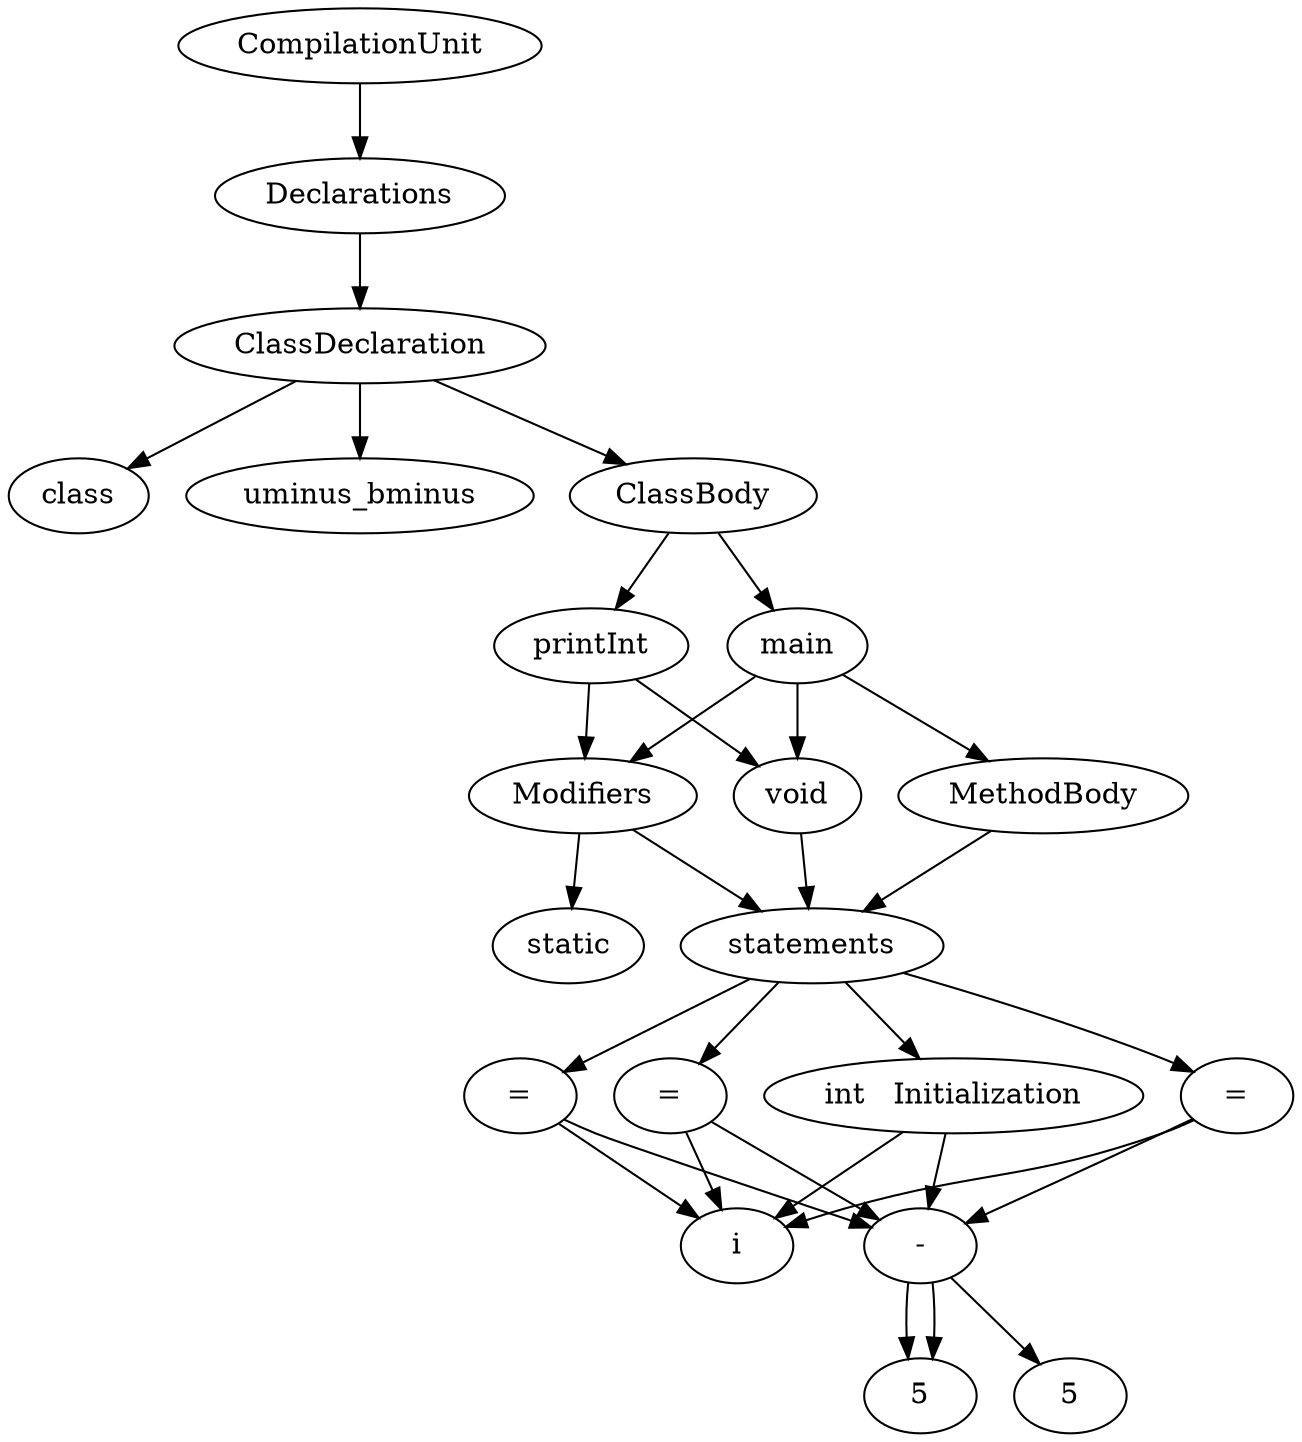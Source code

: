 digraph AST{ 
	i0_0_0 [label= "CompilationUnit"]	i0_0_0 ->{ i1_1_0}
	i1_1_0 [label= "Declarations"]	i1_1_0 ->{ i2_2_0}
	i2_2_0 [label= "ClassDeclaration"]	i2_2_0 ->{ i3_3_0 ,i3_3_1 ,i3_3_2}
	i3_3_0 [label= "class"]	i3_3_0 ->{}
	i3_3_1 [label= "uminus_bminus"]	i3_3_1 ->{}
	i3_3_2 [label= "ClassBody"]	i3_3_2 ->{ i4_4_0 ,i4_4_1}
	i4_4_0 [label= "printInt"]	i4_4_0 ->{ i5_5_0 ,i5_5_1}
	i5_5_0 [label= "int"]	i5_5_0 ->{}
	i5_5_1 [label= "Parameters"]	i5_5_1 ->{ i6_6_0}
	i6_6_0 [label= "int   n"]	i6_6_0 ->{}
	i4_4_1 [label= "main"]	i4_4_1 ->{ i5_5_0 ,i5_5_1 ,i5_5_2}
	i5_5_0 [label= "Modifiers"]	i5_5_0 ->{ i6_6_0 ,i6_6_1}
	i6_6_0 [label= "public"]	i6_6_0 ->{}
	i6_6_1 [label= "static"]	i6_6_1 ->{}
	i5_5_1 [label= "void"]	i5_5_1 ->{}
	i5_5_2 [label= "MethodBody"]	i5_5_2 ->{ i6_6_0}
	i6_6_0 [label= "statements"]	i6_6_0 ->{ i7_7_0 ,i7_7_1 ,i7_7_2 ,i7_7_3}
	i7_7_0 [label= "int   Initialization"]	i7_7_0 ->{ i8_8_0 ,i8_8_1}
	i8_8_0 [label= "int"]	i8_8_0 ->{}
	i8_8_1 [label= "Initialization"]	i8_8_1 ->{ i9_9_0 ,i9_9_1}
	i9_9_0 [label= "i"]	i9_9_0 ->{}
	i9_9_1 [label= "5"]	i9_9_1 ->{}
	i7_7_1 [label= "="]	i7_7_1 ->{ i8_8_0 ,i8_8_1}
	i8_8_0 [label= "i"]	i8_8_0 ->{}
	i8_8_1 [label= "5"]	i8_8_1 ->{}
	i7_7_2 [label= "="]	i7_7_2 ->{ i8_8_0 ,i8_8_1}
	i8_8_0 [label= "i"]	i8_8_0 ->{}
	i8_8_1 [label= "5"]	i8_8_1 ->{}
	i7_7_3 [label= "="]	i7_7_3 ->{ i8_8_0 ,i8_8_1}
	i8_8_0 [label= "i"]	i8_8_0 ->{}
	i8_8_1 [label= "-"]	i8_8_1 ->{ i9_9_0}
	i9_9_0 [label= "5"]	i9_9_0 ->{}
} 
